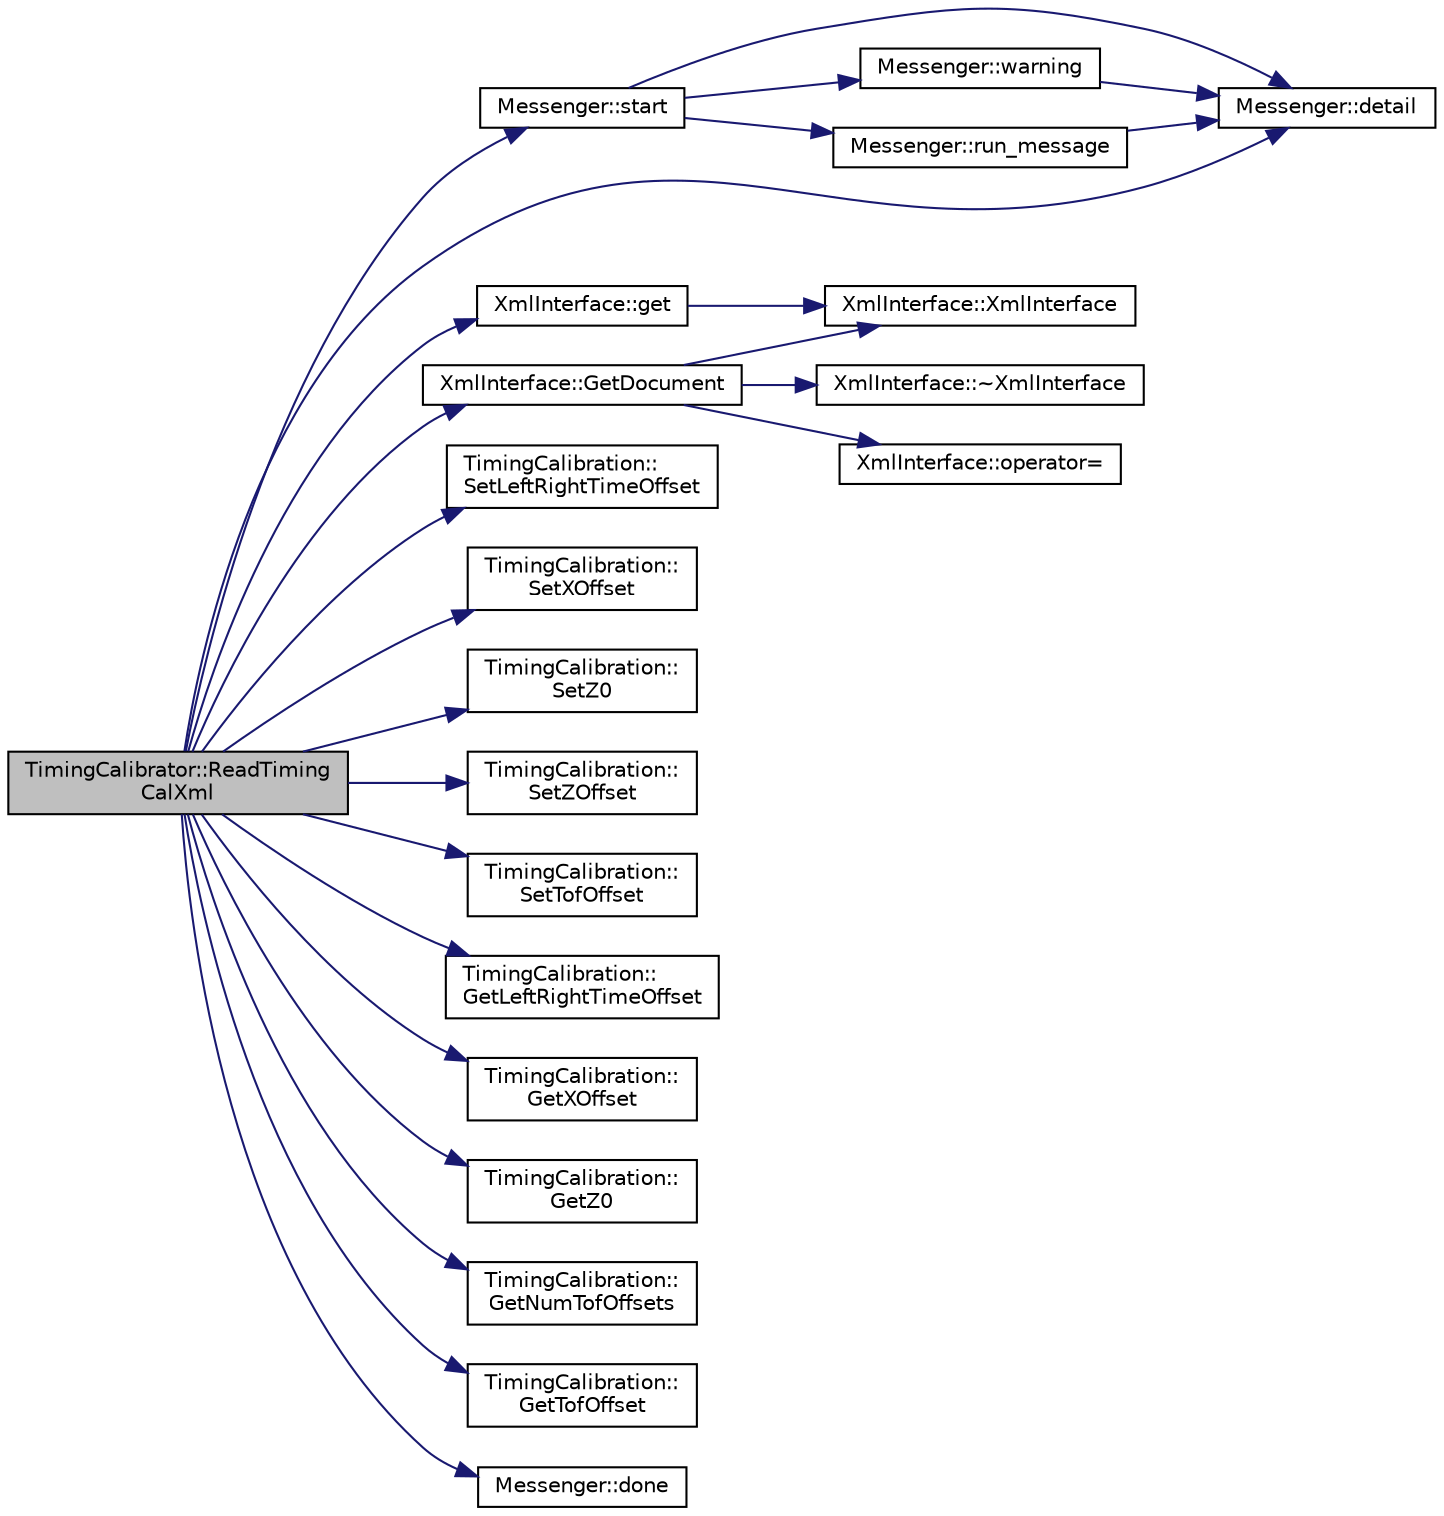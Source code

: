 digraph "TimingCalibrator::ReadTimingCalXml"
{
  edge [fontname="Helvetica",fontsize="10",labelfontname="Helvetica",labelfontsize="10"];
  node [fontname="Helvetica",fontsize="10",shape=record];
  rankdir="LR";
  Node1 [label="TimingCalibrator::ReadTiming\lCalXml",height=0.2,width=0.4,color="black", fillcolor="grey75", style="filled", fontcolor="black"];
  Node1 -> Node2 [color="midnightblue",fontsize="10",style="solid",fontname="Helvetica"];
  Node2 [label="Messenger::start",height=0.2,width=0.4,color="black", fillcolor="white", style="filled",URL="$d6/dc9/class_messenger.html#a1b47ad62ebac8fdafd2d7a2d8ee7b642"];
  Node2 -> Node3 [color="midnightblue",fontsize="10",style="solid",fontname="Helvetica"];
  Node3 [label="Messenger::detail",height=0.2,width=0.4,color="black", fillcolor="white", style="filled",URL="$d6/dc9/class_messenger.html#a24d0db0aece5830b3de62310f5753be8"];
  Node2 -> Node4 [color="midnightblue",fontsize="10",style="solid",fontname="Helvetica"];
  Node4 [label="Messenger::warning",height=0.2,width=0.4,color="black", fillcolor="white", style="filled",URL="$d6/dc9/class_messenger.html#a130e83285254c9149629842ca2aa6f20"];
  Node4 -> Node3 [color="midnightblue",fontsize="10",style="solid",fontname="Helvetica"];
  Node2 -> Node5 [color="midnightblue",fontsize="10",style="solid",fontname="Helvetica"];
  Node5 [label="Messenger::run_message",height=0.2,width=0.4,color="black", fillcolor="white", style="filled",URL="$d6/dc9/class_messenger.html#a770167e668ce59153a05f61a30b548b0"];
  Node5 -> Node3 [color="midnightblue",fontsize="10",style="solid",fontname="Helvetica"];
  Node1 -> Node6 [color="midnightblue",fontsize="10",style="solid",fontname="Helvetica"];
  Node6 [label="XmlInterface::get",height=0.2,width=0.4,color="black", fillcolor="white", style="filled",URL="$d1/df9/class_xml_interface.html#a5a437bc25ac0f9ecc65cdebf6c664ad0"];
  Node6 -> Node7 [color="midnightblue",fontsize="10",style="solid",fontname="Helvetica"];
  Node7 [label="XmlInterface::XmlInterface",height=0.2,width=0.4,color="black", fillcolor="white", style="filled",URL="$d1/df9/class_xml_interface.html#a9924d1a9f16987091b58c70ed13a5718"];
  Node1 -> Node8 [color="midnightblue",fontsize="10",style="solid",fontname="Helvetica"];
  Node8 [label="XmlInterface::GetDocument",height=0.2,width=0.4,color="black", fillcolor="white", style="filled",URL="$d1/df9/class_xml_interface.html#a3c935eddf6f5905cf461c1cef806e38a"];
  Node8 -> Node9 [color="midnightblue",fontsize="10",style="solid",fontname="Helvetica"];
  Node9 [label="XmlInterface::~XmlInterface",height=0.2,width=0.4,color="black", fillcolor="white", style="filled",URL="$d1/df9/class_xml_interface.html#a9326df5bd548bd9a40b62dee6a2e3025",tooltip="Default destructor that deletes the instance when its called. "];
  Node8 -> Node7 [color="midnightblue",fontsize="10",style="solid",fontname="Helvetica"];
  Node8 -> Node10 [color="midnightblue",fontsize="10",style="solid",fontname="Helvetica"];
  Node10 [label="XmlInterface::operator=",height=0.2,width=0.4,color="black", fillcolor="white", style="filled",URL="$d1/df9/class_xml_interface.html#ac853fae42b1b3446a00a0d37e50d670d",tooltip="copy constructor "];
  Node1 -> Node11 [color="midnightblue",fontsize="10",style="solid",fontname="Helvetica"];
  Node11 [label="TimingCalibration::\lSetLeftRightTimeOffset",height=0.2,width=0.4,color="black", fillcolor="white", style="filled",URL="$d2/d44/class_timing_calibration.html#a16a9f5424120a92122553ab4a510dc42"];
  Node1 -> Node12 [color="midnightblue",fontsize="10",style="solid",fontname="Helvetica"];
  Node12 [label="TimingCalibration::\lSetXOffset",height=0.2,width=0.4,color="black", fillcolor="white", style="filled",URL="$d2/d44/class_timing_calibration.html#aef718aed21d3a23625e45fb9c84c56bc"];
  Node1 -> Node13 [color="midnightblue",fontsize="10",style="solid",fontname="Helvetica"];
  Node13 [label="TimingCalibration::\lSetZ0",height=0.2,width=0.4,color="black", fillcolor="white", style="filled",URL="$d2/d44/class_timing_calibration.html#ae80b330f88452c81270b083cee21765b"];
  Node1 -> Node14 [color="midnightblue",fontsize="10",style="solid",fontname="Helvetica"];
  Node14 [label="TimingCalibration::\lSetZOffset",height=0.2,width=0.4,color="black", fillcolor="white", style="filled",URL="$d2/d44/class_timing_calibration.html#a35db79c8f1ca1b8491783c84b0021a43"];
  Node1 -> Node15 [color="midnightblue",fontsize="10",style="solid",fontname="Helvetica"];
  Node15 [label="TimingCalibration::\lSetTofOffset",height=0.2,width=0.4,color="black", fillcolor="white", style="filled",URL="$d2/d44/class_timing_calibration.html#ae5846ea6aadc04fdd0e68542200e2d8b"];
  Node1 -> Node16 [color="midnightblue",fontsize="10",style="solid",fontname="Helvetica"];
  Node16 [label="TimingCalibration::\lGetLeftRightTimeOffset",height=0.2,width=0.4,color="black", fillcolor="white", style="filled",URL="$d2/d44/class_timing_calibration.html#a029592fb044fa928de8a7b67873c489d"];
  Node1 -> Node17 [color="midnightblue",fontsize="10",style="solid",fontname="Helvetica"];
  Node17 [label="TimingCalibration::\lGetXOffset",height=0.2,width=0.4,color="black", fillcolor="white", style="filled",URL="$d2/d44/class_timing_calibration.html#a57f4da07ad29844dbbfa94667b1e4ef8"];
  Node1 -> Node18 [color="midnightblue",fontsize="10",style="solid",fontname="Helvetica"];
  Node18 [label="TimingCalibration::\lGetZ0",height=0.2,width=0.4,color="black", fillcolor="white", style="filled",URL="$d2/d44/class_timing_calibration.html#af188738a9b1c5065482626f600030823"];
  Node1 -> Node19 [color="midnightblue",fontsize="10",style="solid",fontname="Helvetica"];
  Node19 [label="TimingCalibration::\lGetNumTofOffsets",height=0.2,width=0.4,color="black", fillcolor="white", style="filled",URL="$d2/d44/class_timing_calibration.html#ab1b9a9193d8d0a9358935fa18b779045"];
  Node1 -> Node20 [color="midnightblue",fontsize="10",style="solid",fontname="Helvetica"];
  Node20 [label="TimingCalibration::\lGetTofOffset",height=0.2,width=0.4,color="black", fillcolor="white", style="filled",URL="$d2/d44/class_timing_calibration.html#a9a525af84fd4ad5deaee261e6320d3cc"];
  Node1 -> Node3 [color="midnightblue",fontsize="10",style="solid",fontname="Helvetica"];
  Node1 -> Node21 [color="midnightblue",fontsize="10",style="solid",fontname="Helvetica"];
  Node21 [label="Messenger::done",height=0.2,width=0.4,color="black", fillcolor="white", style="filled",URL="$d6/dc9/class_messenger.html#a40a7e53a9b6dc5ef161c2ffd5d6bbbfb"];
}
